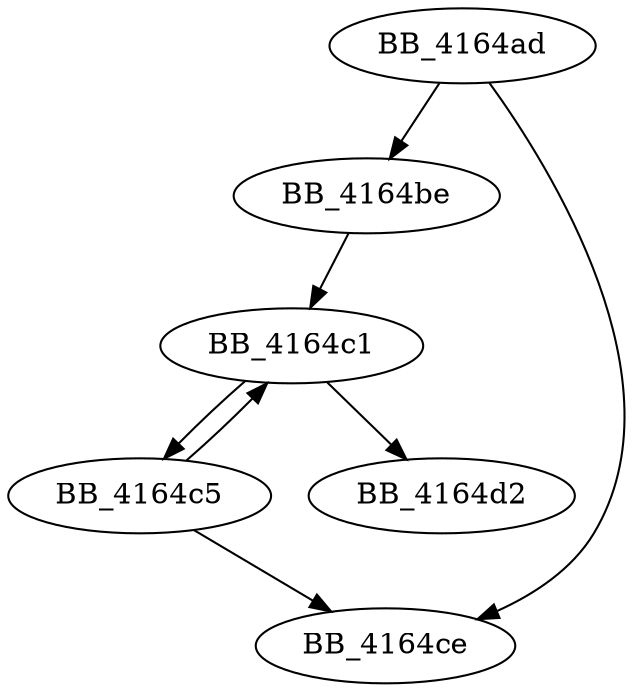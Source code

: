 DiGraph sub_4164AD{
BB_4164ad->BB_4164be
BB_4164ad->BB_4164ce
BB_4164be->BB_4164c1
BB_4164c1->BB_4164c5
BB_4164c1->BB_4164d2
BB_4164c5->BB_4164c1
BB_4164c5->BB_4164ce
}
